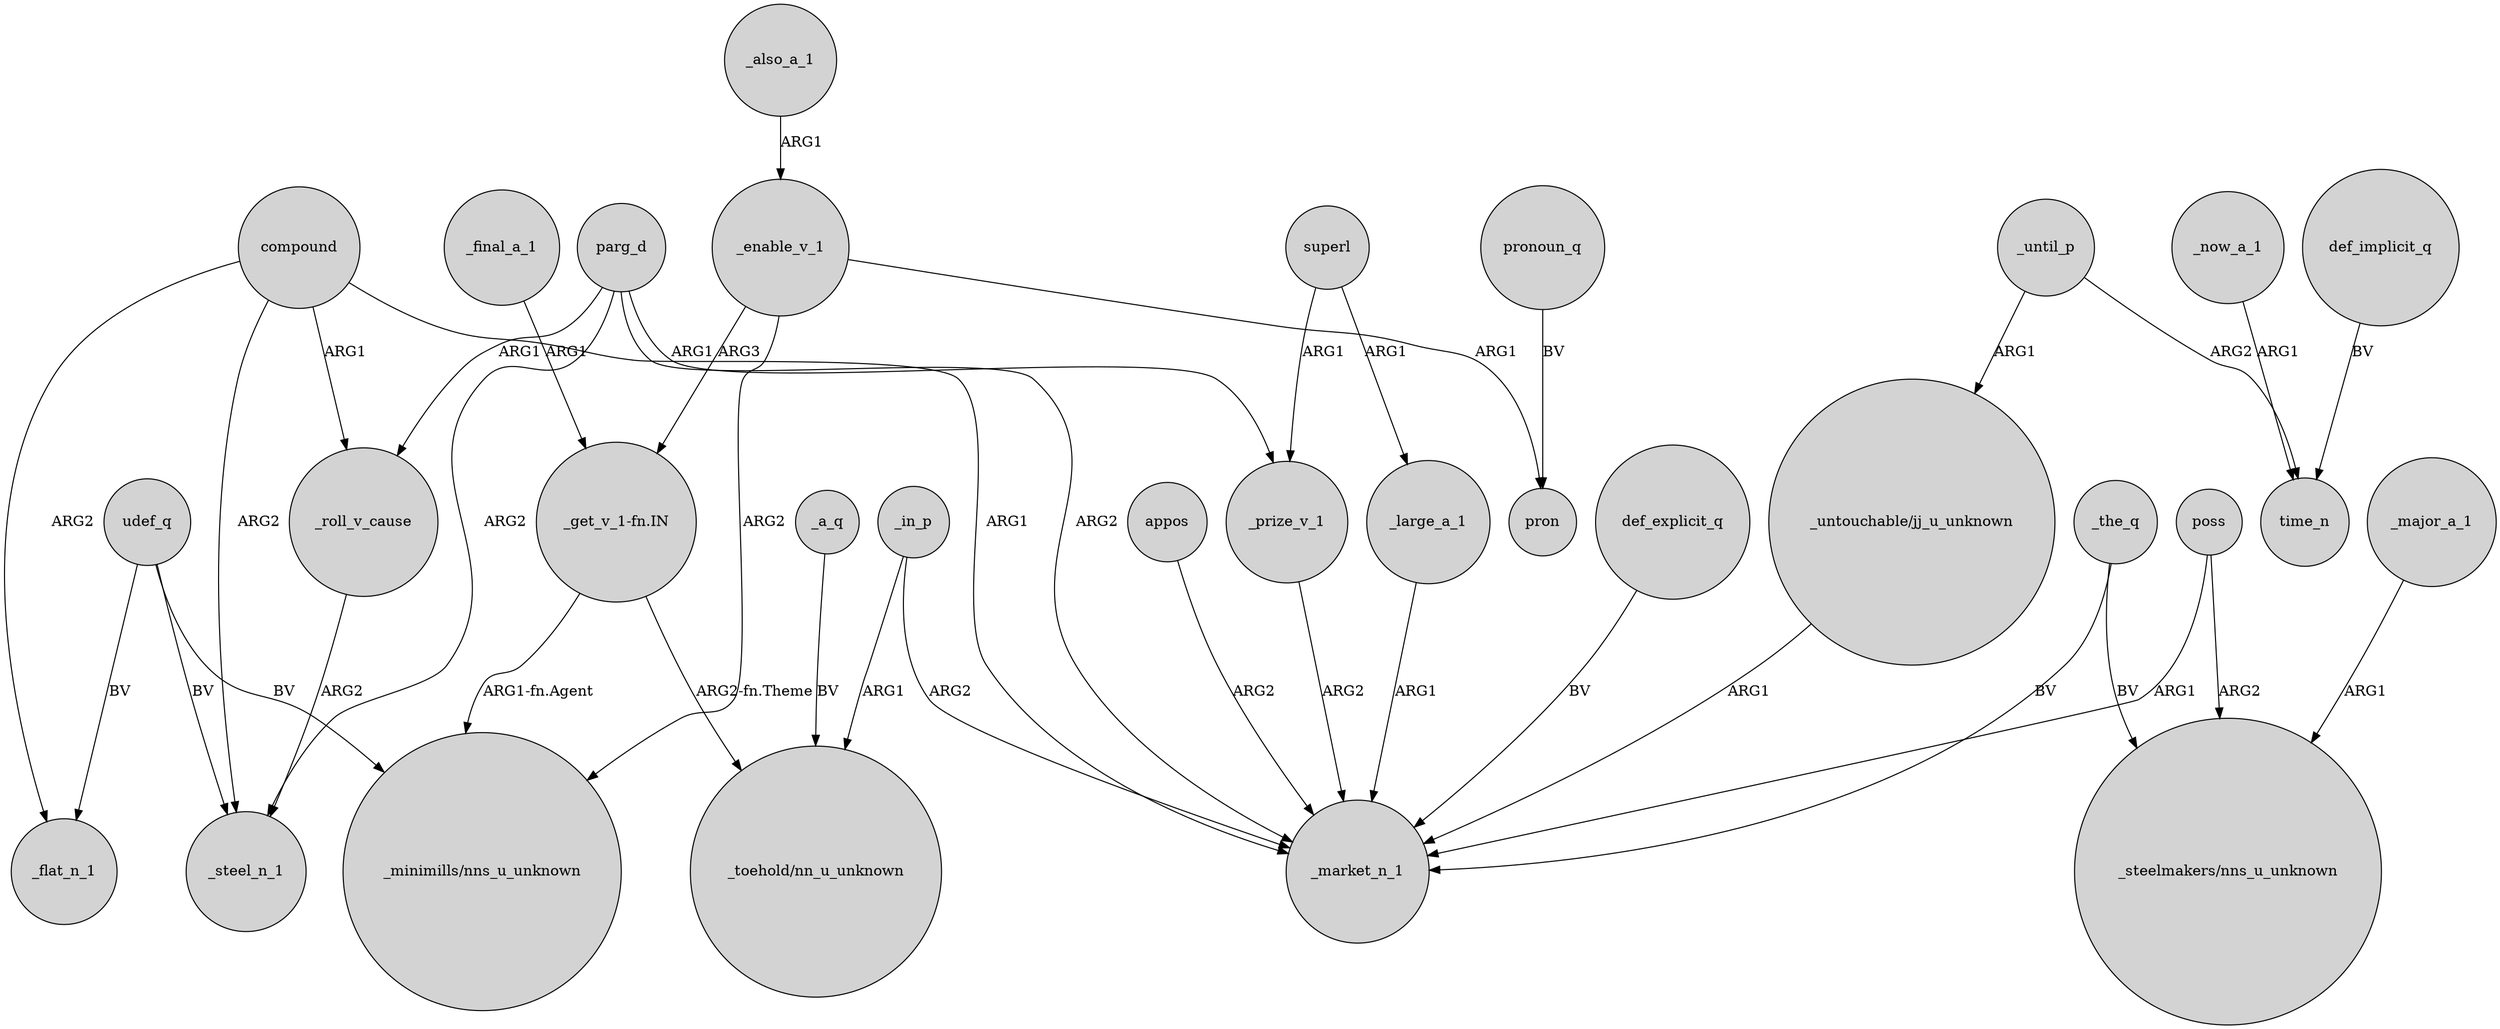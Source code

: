 digraph {
	node [shape=circle style=filled]
	superl -> _large_a_1 [label=ARG1]
	_enable_v_1 -> "_get_v_1-fn.IN" [label=ARG3]
	compound -> _roll_v_cause [label=ARG1]
	_in_p -> "_toehold/nn_u_unknown" [label=ARG1]
	parg_d -> _roll_v_cause [label=ARG1]
	parg_d -> _steel_n_1 [label=ARG2]
	_enable_v_1 -> "_minimills/nns_u_unknown" [label=ARG2]
	"_get_v_1-fn.IN" -> "_toehold/nn_u_unknown" [label="ARG2-fn.Theme"]
	udef_q -> _flat_n_1 [label=BV]
	_enable_v_1 -> pron [label=ARG1]
	"_untouchable/jj_u_unknown" -> _market_n_1 [label=ARG1]
	udef_q -> "_minimills/nns_u_unknown" [label=BV]
	_prize_v_1 -> _market_n_1 [label=ARG2]
	def_explicit_q -> _market_n_1 [label=BV]
	udef_q -> _steel_n_1 [label=BV]
	_until_p -> time_n [label=ARG2]
	poss -> _market_n_1 [label=ARG1]
	parg_d -> _market_n_1 [label=ARG2]
	pronoun_q -> pron [label=BV]
	_large_a_1 -> _market_n_1 [label=ARG1]
	_also_a_1 -> _enable_v_1 [label=ARG1]
	_the_q -> "_steelmakers/nns_u_unknown" [label=BV]
	"_get_v_1-fn.IN" -> "_minimills/nns_u_unknown" [label="ARG1-fn.Agent"]
	_until_p -> "_untouchable/jj_u_unknown" [label=ARG1]
	_roll_v_cause -> _steel_n_1 [label=ARG2]
	_now_a_1 -> time_n [label=ARG1]
	_major_a_1 -> "_steelmakers/nns_u_unknown" [label=ARG1]
	_a_q -> "_toehold/nn_u_unknown" [label=BV]
	parg_d -> _prize_v_1 [label=ARG1]
	_in_p -> _market_n_1 [label=ARG2]
	compound -> _market_n_1 [label=ARG1]
	_the_q -> _market_n_1 [label=BV]
	compound -> _flat_n_1 [label=ARG2]
	_final_a_1 -> "_get_v_1-fn.IN" [label=ARG1]
	superl -> _prize_v_1 [label=ARG1]
	poss -> "_steelmakers/nns_u_unknown" [label=ARG2]
	appos -> _market_n_1 [label=ARG2]
	def_implicit_q -> time_n [label=BV]
	compound -> _steel_n_1 [label=ARG2]
}
